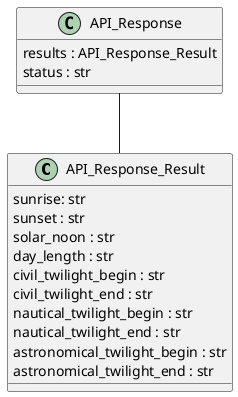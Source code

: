 @startuml
class API_Response_Result {
	sunrise: str
	sunset : str
	solar_noon : str
	day_length : str
	civil_twilight_begin : str
	civil_twilight_end : str
	nautical_twilight_begin : str
	nautical_twilight_end : str
	astronomical_twilight_begin : str
	astronomical_twilight_end : str
}

class API_Response {
	results : API_Response_Result
	status : str
}

API_Response -- API_Response_Result
@enduml